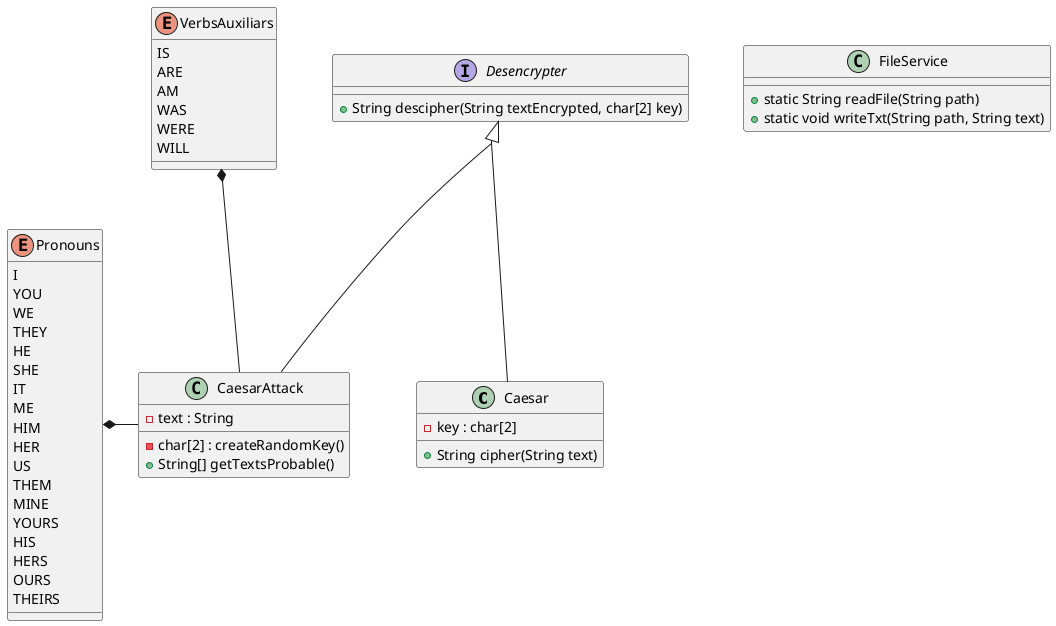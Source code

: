 @startuml cesar
skinparam groupInheritance 2
' El constructor recibe 
'   - Una llave que son dos carácteres en un array estático
' Cuenta con un método propio que debe
'   - Realizar el proceso del cifrador César para los carácteres 
'     dentro del texto este se va a cifrar con la llave determinada por un usuario,
' - Para obtener el texto es necesario llamar al método de clase readFile
' - El texto puede contener carácteres especiales por lo que deben de quedar como tal,
'   es decir sí se encuentra un carácter especial no hacerle ninguna transformación.
' - Para una mayor simplicidad el texto será tratado en minúsculas
' - Ademas la clase cuenta con la interfaz de una implementacion de desencriptar  
class Caesar{
  -key : char[2]
  +String cipher(String text)
}

' El constructor recibe
'   - El texto encriptado para su posible desencriptación
' Cuenta con dos métodos propios que deben hacer
'   - El método createRandomKey tiene la labor de crear una llave de forma aleatoria
'     que será usada en el siguiente método muchas veces
'   - El método getTextsProbable usa diferentes llaves para intentar desencriptar el texto pasado, 
'     pero este usará dos de sus enumeraciones para establecer que el texto es cohérente en el idioma
'     dado en este caso especifico inglés
class CaesarAttack{
  -text : String
  -char[2] : createRandomKey()
  +String[] getTextsProbable()
}

' La interfaz debe ser implemetada en los Caesar
' Tiene un método que debe decifrar a partir de los párametros que son
'   - un texto encriptado 
'   - una llave para poder tener idea de como desencriptar 
interface Desencrypter{
  +String descipher(String textEncrypted, char[2] key)
}

' Una clase que se encarga de las operaciones sobre archivos, en este caso sólo escritura y lectura
class FileService {
  + static String readFile(String path)
  + static void writeTxt(String path, String text)
}

' Una enumeración de tres de los siete tipos de pronombres del inglés
enum Pronouns{
  'Personals
  I
  YOU
  WE
  THEY
  HE
  SHE
  IT
  'Object
  ME
  HIM
  HER
  US
  THEM
  'Posessive
  MINE
  YOURS
  HIS
  HERS
  OURS
  THEIRS
}

' Una enumeración con los verbos auxiliares del presente, pasado y futuro usados en inglés
enum VerbsAuxiliars{
  IS
  ARE
  AM
  WAS
  WERE
  WILL
}

Desencrypter <|-- Caesar
Desencrypter <|-- CaesarAttack

' Caesar -down-* FileService
' CaesarAttack -down-* FileService

' Pronouns *-down- CaesarAttack
CaesarAttack -left-* Pronouns
VerbsAuxiliars *-down- CaesarAttack
@enduml